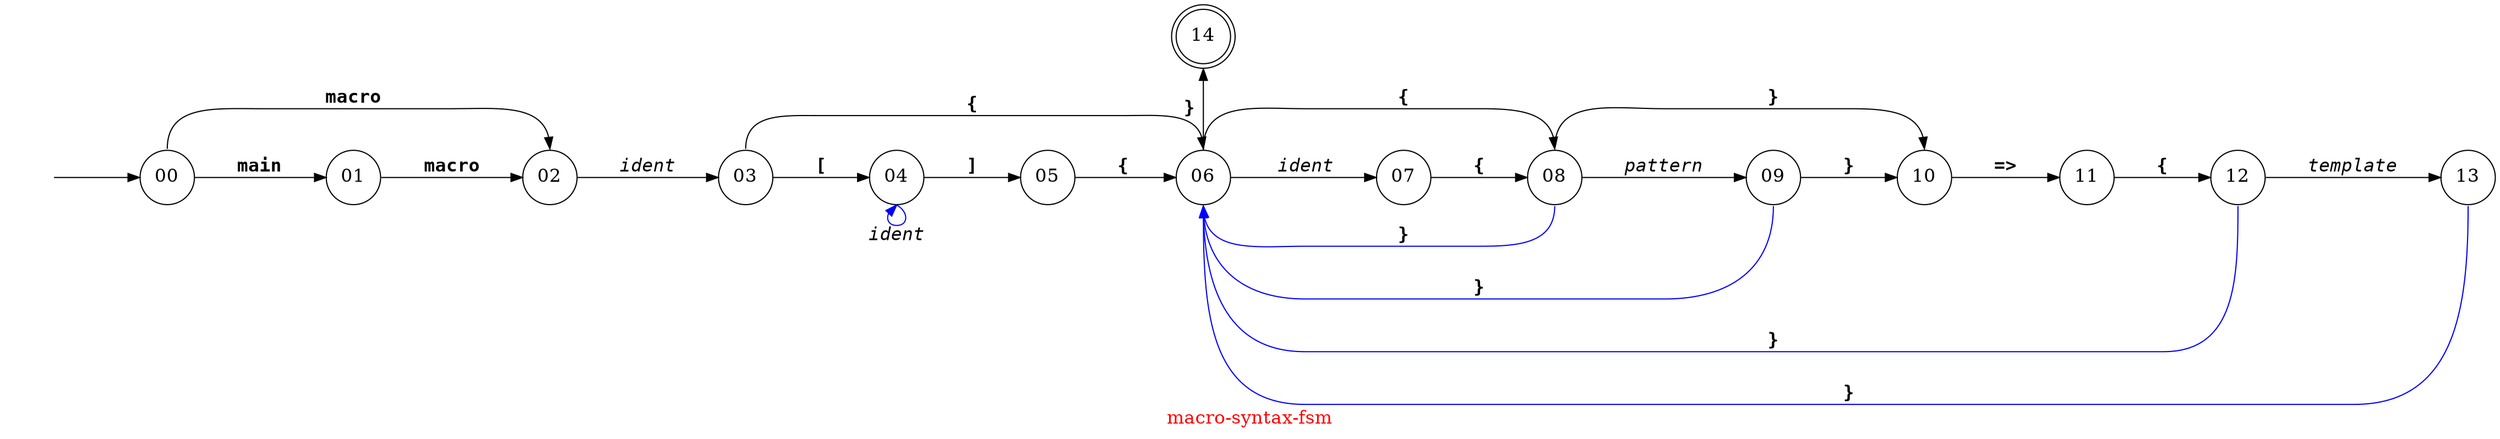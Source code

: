 // Copyright (C) 2007 - 2015 Robert Nielsen <robert@dakota.org>
//
// Licensed under the Apache License, Version 2.0 (the "License");
// you may not use this file except in compliance with the License.
// You may obtain a copy of the License at
//
//      http://www.apache.org/licenses/LICENSE-2.0
//
// Unless required by applicable law or agreed to in writing, software
// distributed under the License is distributed on an "AS IS" BASIS,
// WITHOUT WARRANTIES OR CONDITIONS OF ANY KIND, either express or implied.
// See the License for the specific language governing permissions and
// limitations under the License.

digraph "macro-syntax-fsm"
{
  graph [ label = "\G", fontcolor = red, fontsize = 16 ];
  graph [ rankdir = "LR",
          center = true,
          //size = "7.5,10",
          //page = "8.5,11",
          ];

  node [ shape = circle, width = 0.6, fontsize = 16 ];
  //node [ label = "" ]; // comment out this line if you want the node names displayed

  // on OS X/darwin it wants Courier-Bold and Courier-Oblique
  edge [ fontname = "Courier-Bold", minlen = 2.0, fontsize = 16 ];

  st [ style = invis ];
  14 [ shape = doublecircle ];

  st -> 00 [ weight = 5.0 ];
  00 -> 01 [ label = "main", weight = 5.0 ];
  00 -> 02 [ label = "macro", tailport = n, headport = n ];
  01 -> 02 [ label = "macro", weight = 5.0 ];
  02 -> 03 [ label = "ident", weight = 5.0, fontname = "Courier-Oblique" ];
  03 -> 04 [ label = "[", weight = 5.0 ];
  03 -> 06 [ label = "{", tailport = n, headport = n ];
  04 -> 04 [ label = "ident", fontname = "Courier-Oblique", tailport = s, headport = s, dir = back, color = blue ];
  04 -> 05 [ label = "]", weight = 5.0 ];
  05 -> 06 [ label = "{", weight = 5.0 ];

  06 -> 07 [ label = "ident", weight = 5.0, fontname = "Courier-Oblique" ];
  06 -> 08 [ label = "{", tailport = n, headport = n ];
  07 -> 08 [ label = "{", weight = 5.0 ];
  08 -> 06 [ label = "}", headport = s, tailport = s, color = blue ]; // back
  
  08 -> 09 [ label = "pattern", weight = 5.0, fontname = "Courier-Oblique" ];
  08 -> 10 [ label = "}", tailport = n, headport = n ];
  09 -> 06 [ label = "}", headport = s, tailport = s, color = blue ]; // back

  09 -> 10 [ label = "}", weight = 5.0 ];
  10 -> 11 [ label = "=>", weight = 5.0 ];
  11 -> 12 [ label = "{", weight = 5.0 ];
  12 -> 13 [ label = "template", weight = 5.0, fontname = "Courier-Oblique" ];
  12 -> 06 [ label = "}", headport = s, tailport = s, color = blue ]; // back
  13 -> 06 [ label = "}", headport = s, tailport = s, color = blue ]; // back

  14 -> 06 [ label = "}", dir = back ]; //tailport = n, headport = s ]; // instead of dir = back
  subgraph { graph [ rank = same ]; 06; 14; }
}
